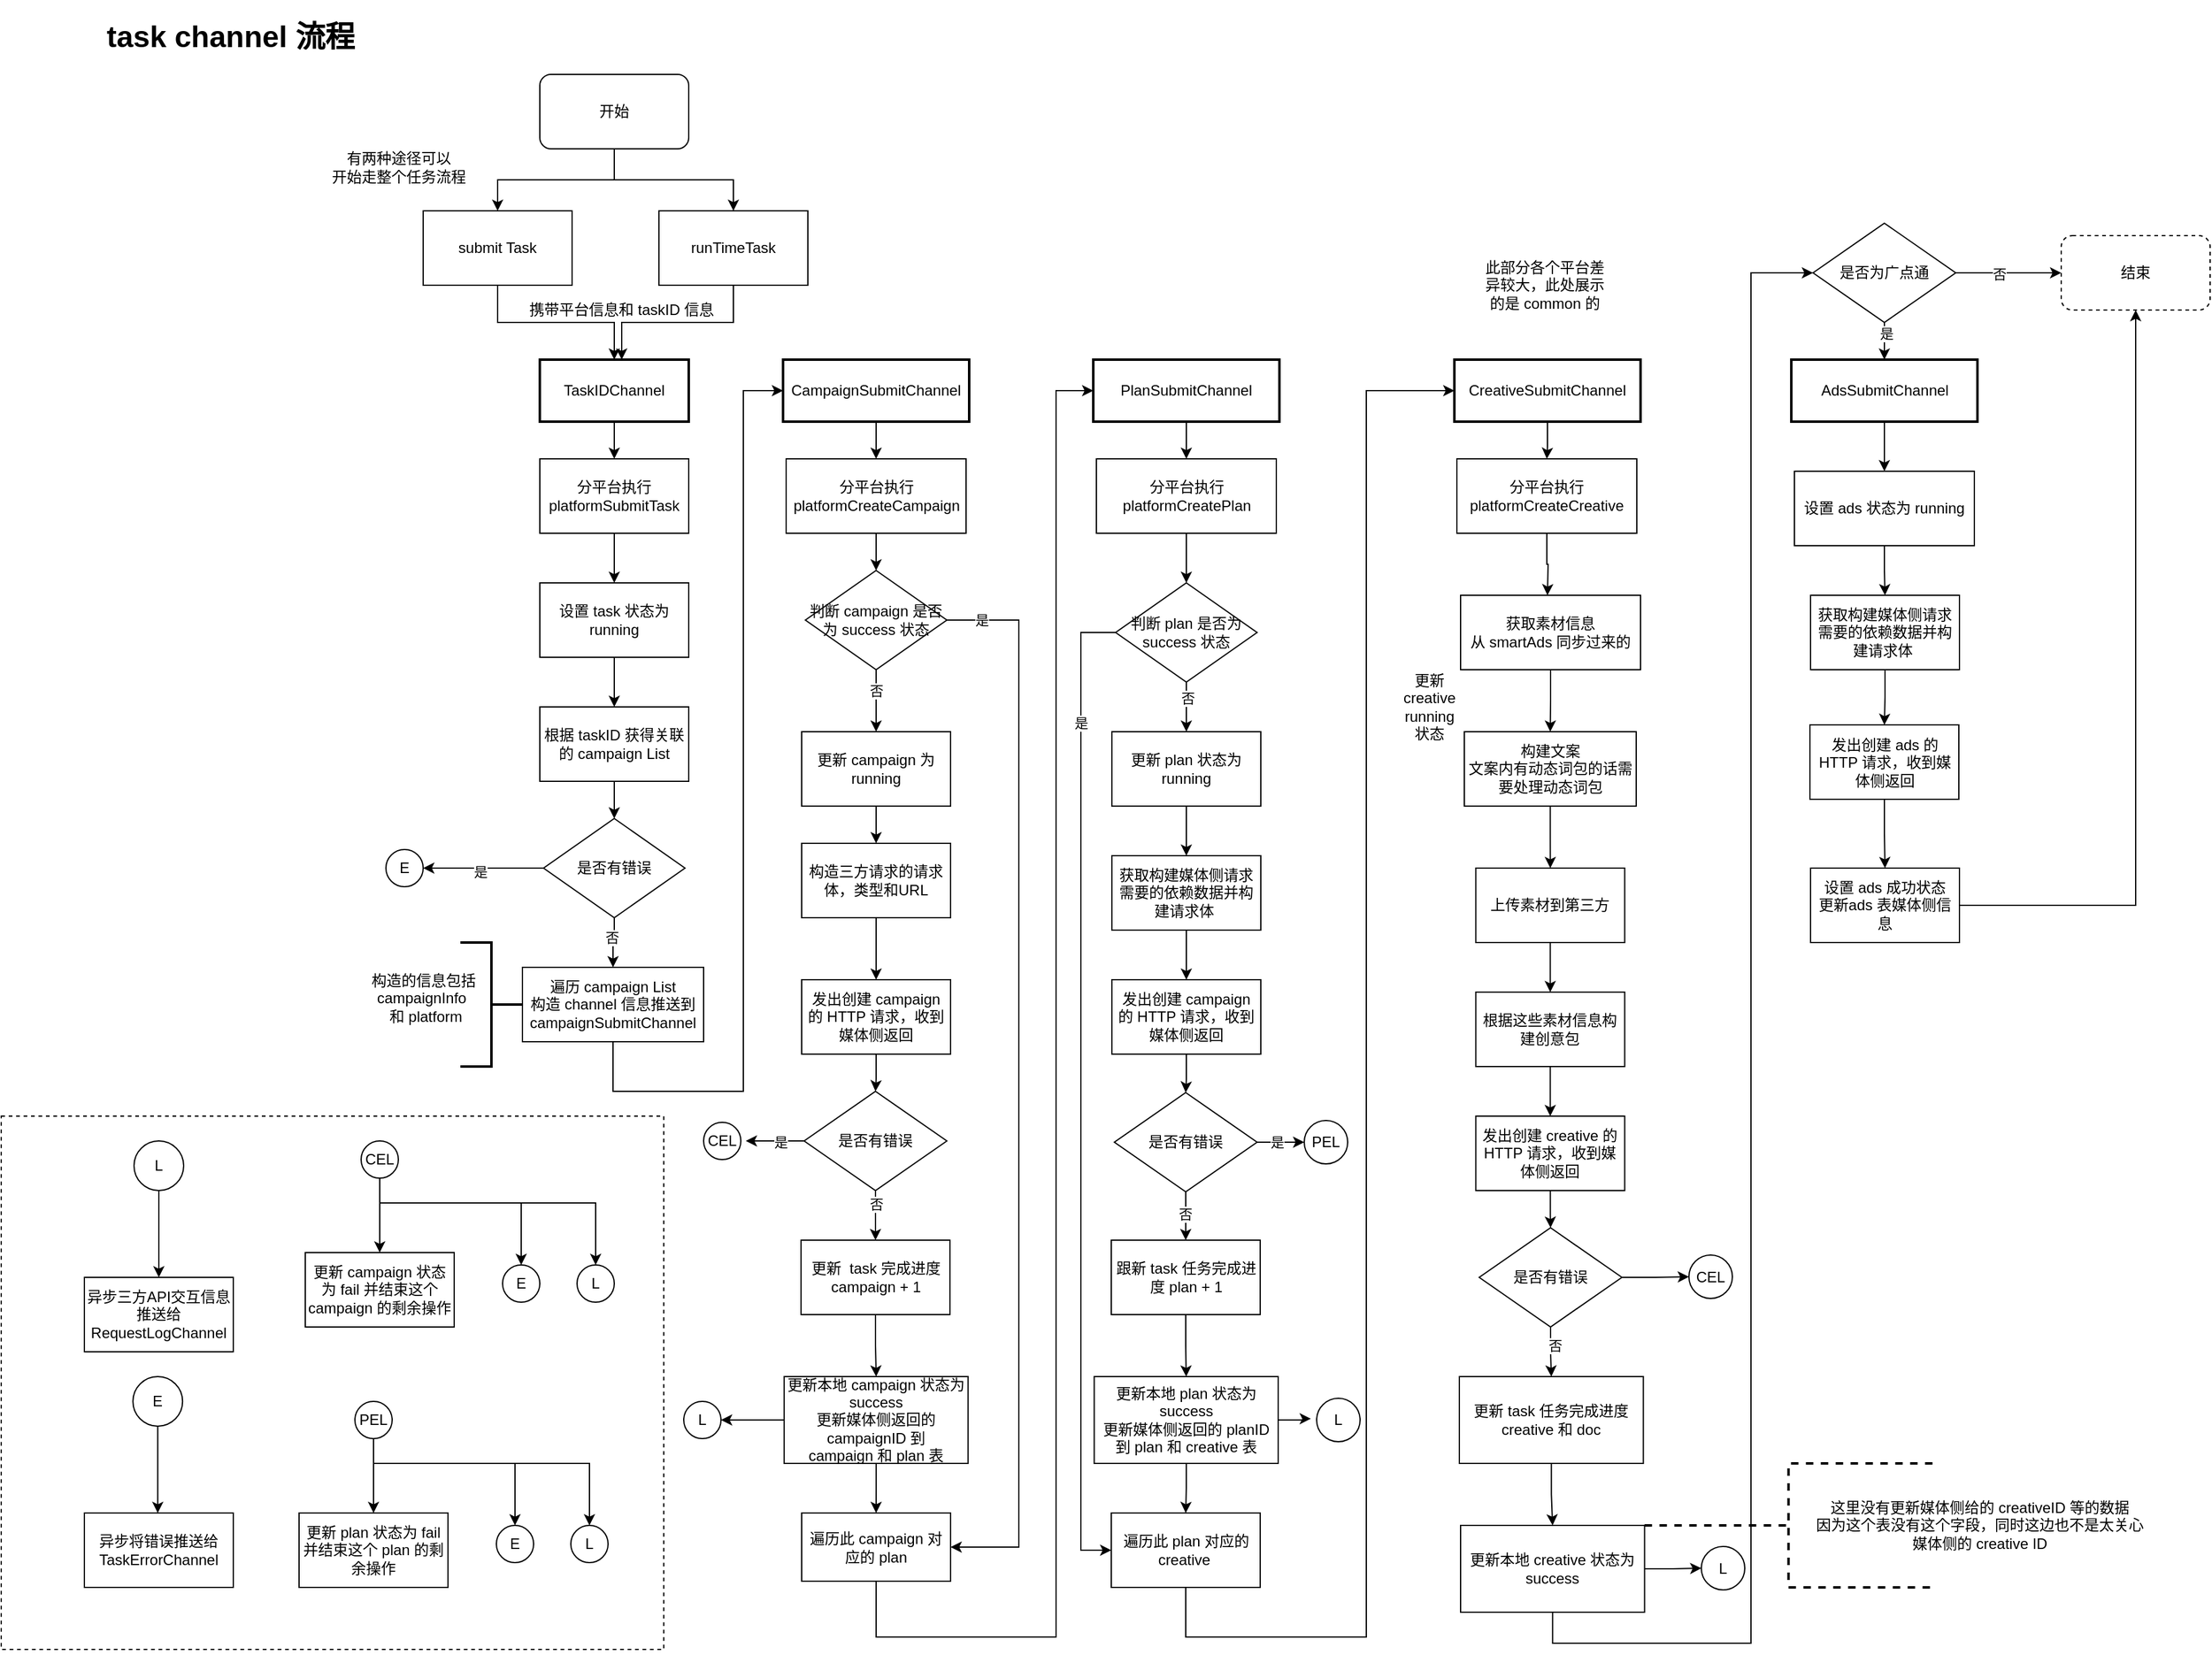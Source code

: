 <mxfile version="14.1.8" type="device"><diagram id="_4PBU4jwmJtbQLoACN-i" name="第 1 页"><mxGraphModel dx="2657" dy="1310" grid="1" gridSize="10" guides="1" tooltips="1" connect="1" arrows="1" fold="1" page="1" pageScale="1" pageWidth="827" pageHeight="1169" math="0" shadow="0"><root><mxCell id="0"/><mxCell id="1" parent="0"/><mxCell id="3O5_X-oj6spufDBFonHs-157" value="" style="rounded=0;whiteSpace=wrap;html=1;strokeWidth=1;dashed=1;" vertex="1" parent="1"><mxGeometry x="-80" y="900" width="533.87" height="430" as="geometry"/></mxCell><mxCell id="3O5_X-oj6spufDBFonHs-5" value="&lt;h1&gt;task channel 流程&lt;/h1&gt;" style="text;html=1;strokeColor=none;fillColor=none;spacing=5;spacingTop=-20;whiteSpace=wrap;overflow=hidden;rounded=0;" vertex="1" parent="1"><mxGeometry y="10" width="210" height="30" as="geometry"/></mxCell><mxCell id="3O5_X-oj6spufDBFonHs-23" style="edgeStyle=orthogonalEdgeStyle;rounded=0;orthogonalLoop=1;jettySize=auto;html=1;entryX=0.5;entryY=0;entryDx=0;entryDy=0;" edge="1" parent="1" source="3O5_X-oj6spufDBFonHs-19" target="3O5_X-oj6spufDBFonHs-21"><mxGeometry relative="1" as="geometry"/></mxCell><mxCell id="3O5_X-oj6spufDBFonHs-24" style="edgeStyle=orthogonalEdgeStyle;rounded=0;orthogonalLoop=1;jettySize=auto;html=1;entryX=0.5;entryY=0;entryDx=0;entryDy=0;" edge="1" parent="1" source="3O5_X-oj6spufDBFonHs-19" target="3O5_X-oj6spufDBFonHs-22"><mxGeometry relative="1" as="geometry"/></mxCell><mxCell id="3O5_X-oj6spufDBFonHs-19" value="开始" style="rounded=1;whiteSpace=wrap;html=1;" vertex="1" parent="1"><mxGeometry x="354" y="60" width="120" height="60" as="geometry"/></mxCell><mxCell id="3O5_X-oj6spufDBFonHs-27" style="edgeStyle=orthogonalEdgeStyle;rounded=0;orthogonalLoop=1;jettySize=auto;html=1;entryX=0.5;entryY=0;entryDx=0;entryDy=0;" edge="1" parent="1" source="3O5_X-oj6spufDBFonHs-21" target="3O5_X-oj6spufDBFonHs-26"><mxGeometry relative="1" as="geometry"/></mxCell><mxCell id="3O5_X-oj6spufDBFonHs-21" value="submit Task" style="rounded=0;whiteSpace=wrap;html=1;" vertex="1" parent="1"><mxGeometry x="260" y="170" width="120" height="60" as="geometry"/></mxCell><mxCell id="3O5_X-oj6spufDBFonHs-28" style="edgeStyle=orthogonalEdgeStyle;rounded=0;orthogonalLoop=1;jettySize=auto;html=1;" edge="1" parent="1" source="3O5_X-oj6spufDBFonHs-22"><mxGeometry relative="1" as="geometry"><mxPoint x="420" y="290" as="targetPoint"/><Array as="points"><mxPoint x="510" y="260"/><mxPoint x="420" y="260"/></Array></mxGeometry></mxCell><mxCell id="3O5_X-oj6spufDBFonHs-22" value="runTimeTask" style="rounded=0;whiteSpace=wrap;html=1;" vertex="1" parent="1"><mxGeometry x="450" y="170" width="120" height="60" as="geometry"/></mxCell><mxCell id="3O5_X-oj6spufDBFonHs-25" value="有两种途径可以&lt;br&gt;开始走整个任务流程" style="text;html=1;align=center;verticalAlign=middle;resizable=0;points=[];autosize=1;" vertex="1" parent="1"><mxGeometry x="180" y="120" width="120" height="30" as="geometry"/></mxCell><mxCell id="3O5_X-oj6spufDBFonHs-31" value="" style="edgeStyle=orthogonalEdgeStyle;rounded=0;orthogonalLoop=1;jettySize=auto;html=1;" edge="1" parent="1" source="3O5_X-oj6spufDBFonHs-26" target="3O5_X-oj6spufDBFonHs-30"><mxGeometry relative="1" as="geometry"/></mxCell><mxCell id="3O5_X-oj6spufDBFonHs-26" value="TaskIDChannel" style="rounded=0;whiteSpace=wrap;html=1;strokeWidth=2;" vertex="1" parent="1"><mxGeometry x="354" y="290" width="120" height="50" as="geometry"/></mxCell><mxCell id="3O5_X-oj6spufDBFonHs-29" value="携带平台信息和 taskID 信息" style="text;html=1;strokeColor=none;fillColor=none;align=center;verticalAlign=middle;whiteSpace=wrap;rounded=0;" vertex="1" parent="1"><mxGeometry x="340" y="240" width="160" height="20" as="geometry"/></mxCell><mxCell id="3O5_X-oj6spufDBFonHs-33" value="" style="edgeStyle=orthogonalEdgeStyle;rounded=0;orthogonalLoop=1;jettySize=auto;html=1;" edge="1" parent="1" source="3O5_X-oj6spufDBFonHs-30" target="3O5_X-oj6spufDBFonHs-32"><mxGeometry relative="1" as="geometry"/></mxCell><mxCell id="3O5_X-oj6spufDBFonHs-30" value="分平台执行&lt;br&gt;platformSubmitTask" style="whiteSpace=wrap;html=1;rounded=0;" vertex="1" parent="1"><mxGeometry x="354" y="370" width="120" height="60" as="geometry"/></mxCell><mxCell id="3O5_X-oj6spufDBFonHs-35" value="" style="edgeStyle=orthogonalEdgeStyle;rounded=0;orthogonalLoop=1;jettySize=auto;html=1;" edge="1" parent="1" source="3O5_X-oj6spufDBFonHs-32" target="3O5_X-oj6spufDBFonHs-34"><mxGeometry relative="1" as="geometry"/></mxCell><mxCell id="3O5_X-oj6spufDBFonHs-32" value="设置 task 状态为 running" style="rounded=0;whiteSpace=wrap;html=1;" vertex="1" parent="1"><mxGeometry x="354" y="470" width="120" height="60" as="geometry"/></mxCell><mxCell id="3O5_X-oj6spufDBFonHs-37" style="edgeStyle=orthogonalEdgeStyle;rounded=0;orthogonalLoop=1;jettySize=auto;html=1;entryX=0.5;entryY=0;entryDx=0;entryDy=0;" edge="1" parent="1" source="3O5_X-oj6spufDBFonHs-34" target="3O5_X-oj6spufDBFonHs-36"><mxGeometry relative="1" as="geometry"/></mxCell><mxCell id="3O5_X-oj6spufDBFonHs-34" value="根据 taskID 获得关联的 campaign List" style="rounded=0;whiteSpace=wrap;html=1;" vertex="1" parent="1"><mxGeometry x="354" y="570" width="120" height="60" as="geometry"/></mxCell><mxCell id="3O5_X-oj6spufDBFonHs-39" value="" style="edgeStyle=orthogonalEdgeStyle;rounded=0;orthogonalLoop=1;jettySize=auto;html=1;" edge="1" parent="1" source="3O5_X-oj6spufDBFonHs-36"><mxGeometry relative="1" as="geometry"><mxPoint x="260" y="700" as="targetPoint"/></mxGeometry></mxCell><mxCell id="3O5_X-oj6spufDBFonHs-40" value="是" style="edgeLabel;html=1;align=center;verticalAlign=middle;resizable=0;points=[];" vertex="1" connectable="0" parent="3O5_X-oj6spufDBFonHs-39"><mxGeometry x="0.065" y="2" relative="1" as="geometry"><mxPoint as="offset"/></mxGeometry></mxCell><mxCell id="3O5_X-oj6spufDBFonHs-42" value="" style="edgeStyle=orthogonalEdgeStyle;rounded=0;orthogonalLoop=1;jettySize=auto;html=1;" edge="1" parent="1" source="3O5_X-oj6spufDBFonHs-36" target="3O5_X-oj6spufDBFonHs-41"><mxGeometry relative="1" as="geometry"/></mxCell><mxCell id="3O5_X-oj6spufDBFonHs-43" value="否" style="edgeLabel;html=1;align=center;verticalAlign=middle;resizable=0;points=[];" vertex="1" connectable="0" parent="3O5_X-oj6spufDBFonHs-42"><mxGeometry x="-0.222" y="-2" relative="1" as="geometry"><mxPoint as="offset"/></mxGeometry></mxCell><mxCell id="3O5_X-oj6spufDBFonHs-36" value="是否有错误" style="rhombus;whiteSpace=wrap;html=1;" vertex="1" parent="1"><mxGeometry x="357" y="660" width="114" height="80" as="geometry"/></mxCell><mxCell id="3O5_X-oj6spufDBFonHs-47" style="edgeStyle=orthogonalEdgeStyle;rounded=0;orthogonalLoop=1;jettySize=auto;html=1;entryX=0;entryY=0.5;entryDx=0;entryDy=0;" edge="1" parent="1" source="3O5_X-oj6spufDBFonHs-41" target="3O5_X-oj6spufDBFonHs-46"><mxGeometry relative="1" as="geometry"><Array as="points"><mxPoint x="413" y="880"/><mxPoint x="518" y="880"/><mxPoint x="518" y="315"/></Array></mxGeometry></mxCell><mxCell id="3O5_X-oj6spufDBFonHs-41" value="遍历 campaign List&lt;br&gt;构造 channel 信息推送到 campaignSubmitChannel" style="whiteSpace=wrap;html=1;" vertex="1" parent="1"><mxGeometry x="340" y="780" width="146" height="60" as="geometry"/></mxCell><mxCell id="3O5_X-oj6spufDBFonHs-44" value="" style="strokeWidth=2;html=1;shape=mxgraph.flowchart.annotation_2;align=left;labelPosition=right;pointerEvents=1;rotation=-180;" vertex="1" parent="1"><mxGeometry x="290" y="760" width="50" height="100" as="geometry"/></mxCell><mxCell id="3O5_X-oj6spufDBFonHs-45" value="构造的信息包括&lt;br&gt;campaignInfo&amp;nbsp;&lt;br&gt;&amp;nbsp;和 platform" style="text;html=1;align=center;verticalAlign=middle;resizable=0;points=[];autosize=1;" vertex="1" parent="1"><mxGeometry x="210" y="780" width="100" height="50" as="geometry"/></mxCell><mxCell id="3O5_X-oj6spufDBFonHs-49" value="" style="edgeStyle=orthogonalEdgeStyle;rounded=0;orthogonalLoop=1;jettySize=auto;html=1;" edge="1" parent="1" source="3O5_X-oj6spufDBFonHs-46" target="3O5_X-oj6spufDBFonHs-48"><mxGeometry relative="1" as="geometry"/></mxCell><mxCell id="3O5_X-oj6spufDBFonHs-46" value="CampaignSubmitChannel" style="rounded=0;whiteSpace=wrap;html=1;strokeWidth=2;" vertex="1" parent="1"><mxGeometry x="550" y="290" width="150" height="50" as="geometry"/></mxCell><mxCell id="3O5_X-oj6spufDBFonHs-51" style="edgeStyle=orthogonalEdgeStyle;rounded=0;orthogonalLoop=1;jettySize=auto;html=1;entryX=0.5;entryY=0;entryDx=0;entryDy=0;" edge="1" parent="1" source="3O5_X-oj6spufDBFonHs-48" target="3O5_X-oj6spufDBFonHs-50"><mxGeometry relative="1" as="geometry"/></mxCell><mxCell id="3O5_X-oj6spufDBFonHs-48" value="分平台执行&lt;br&gt;platformCreateCampaign" style="whiteSpace=wrap;html=1;rounded=0;" vertex="1" parent="1"><mxGeometry x="552.5" y="370" width="145" height="60" as="geometry"/></mxCell><mxCell id="3O5_X-oj6spufDBFonHs-53" value="" style="edgeStyle=orthogonalEdgeStyle;rounded=0;orthogonalLoop=1;jettySize=auto;html=1;" edge="1" parent="1" source="3O5_X-oj6spufDBFonHs-50" target="3O5_X-oj6spufDBFonHs-52"><mxGeometry relative="1" as="geometry"/></mxCell><mxCell id="3O5_X-oj6spufDBFonHs-54" value="否" style="edgeLabel;html=1;align=center;verticalAlign=middle;resizable=0;points=[];" vertex="1" connectable="0" parent="3O5_X-oj6spufDBFonHs-53"><mxGeometry x="-0.311" relative="1" as="geometry"><mxPoint as="offset"/></mxGeometry></mxCell><mxCell id="3O5_X-oj6spufDBFonHs-79" style="edgeStyle=orthogonalEdgeStyle;rounded=0;orthogonalLoop=1;jettySize=auto;html=1;entryX=1;entryY=0.5;entryDx=0;entryDy=0;" edge="1" parent="1" source="3O5_X-oj6spufDBFonHs-50" target="3O5_X-oj6spufDBFonHs-72"><mxGeometry relative="1" as="geometry"><Array as="points"><mxPoint x="740" y="500"/><mxPoint x="740" y="1247"/></Array></mxGeometry></mxCell><mxCell id="3O5_X-oj6spufDBFonHs-80" value="是" style="edgeLabel;html=1;align=center;verticalAlign=middle;resizable=0;points=[];" vertex="1" connectable="0" parent="3O5_X-oj6spufDBFonHs-79"><mxGeometry x="-0.968" y="-1" relative="1" as="geometry"><mxPoint x="13.97" y="-1.06" as="offset"/></mxGeometry></mxCell><mxCell id="3O5_X-oj6spufDBFonHs-50" value="判断 campaign 是否为 success 状态" style="rhombus;whiteSpace=wrap;html=1;" vertex="1" parent="1"><mxGeometry x="568" y="460" width="114" height="80" as="geometry"/></mxCell><mxCell id="3O5_X-oj6spufDBFonHs-56" value="" style="edgeStyle=orthogonalEdgeStyle;rounded=0;orthogonalLoop=1;jettySize=auto;html=1;" edge="1" parent="1" source="3O5_X-oj6spufDBFonHs-52" target="3O5_X-oj6spufDBFonHs-55"><mxGeometry relative="1" as="geometry"/></mxCell><mxCell id="3O5_X-oj6spufDBFonHs-52" value="更新 campaign 为 running" style="whiteSpace=wrap;html=1;" vertex="1" parent="1"><mxGeometry x="565" y="590" width="120" height="60" as="geometry"/></mxCell><mxCell id="3O5_X-oj6spufDBFonHs-59" value="" style="edgeStyle=orthogonalEdgeStyle;rounded=0;orthogonalLoop=1;jettySize=auto;html=1;" edge="1" parent="1" source="3O5_X-oj6spufDBFonHs-55" target="3O5_X-oj6spufDBFonHs-58"><mxGeometry relative="1" as="geometry"/></mxCell><mxCell id="3O5_X-oj6spufDBFonHs-55" value="构造三方请求的请求体，类型和URL" style="whiteSpace=wrap;html=1;" vertex="1" parent="1"><mxGeometry x="565" y="680" width="120" height="60" as="geometry"/></mxCell><mxCell id="3O5_X-oj6spufDBFonHs-61" value="" style="edgeStyle=orthogonalEdgeStyle;rounded=0;orthogonalLoop=1;jettySize=auto;html=1;" edge="1" parent="1" source="3O5_X-oj6spufDBFonHs-58" target="3O5_X-oj6spufDBFonHs-60"><mxGeometry relative="1" as="geometry"/></mxCell><mxCell id="3O5_X-oj6spufDBFonHs-58" value="发出创建 campaign 的 HTTP 请求，收到媒体侧返回" style="whiteSpace=wrap;html=1;" vertex="1" parent="1"><mxGeometry x="565" y="790" width="120" height="60" as="geometry"/></mxCell><mxCell id="3O5_X-oj6spufDBFonHs-65" value="" style="edgeStyle=orthogonalEdgeStyle;rounded=0;orthogonalLoop=1;jettySize=auto;html=1;" edge="1" parent="1" source="3O5_X-oj6spufDBFonHs-60" target="3O5_X-oj6spufDBFonHs-64"><mxGeometry relative="1" as="geometry"/></mxCell><mxCell id="3O5_X-oj6spufDBFonHs-66" value="否" style="edgeLabel;html=1;align=center;verticalAlign=middle;resizable=0;points=[];" vertex="1" connectable="0" parent="3O5_X-oj6spufDBFonHs-65"><mxGeometry x="-0.467" relative="1" as="geometry"><mxPoint as="offset"/></mxGeometry></mxCell><mxCell id="3O5_X-oj6spufDBFonHs-126" value="" style="edgeStyle=orthogonalEdgeStyle;rounded=0;orthogonalLoop=1;jettySize=auto;html=1;" edge="1" parent="1" source="3O5_X-oj6spufDBFonHs-60"><mxGeometry relative="1" as="geometry"><mxPoint x="520" y="920" as="targetPoint"/></mxGeometry></mxCell><mxCell id="3O5_X-oj6spufDBFonHs-128" value="是" style="edgeLabel;html=1;align=center;verticalAlign=middle;resizable=0;points=[];" vertex="1" connectable="0" parent="3O5_X-oj6spufDBFonHs-126"><mxGeometry x="-0.184" y="1" relative="1" as="geometry"><mxPoint as="offset"/></mxGeometry></mxCell><mxCell id="3O5_X-oj6spufDBFonHs-60" value="是否有错误" style="rhombus;whiteSpace=wrap;html=1;strokeWidth=1;" vertex="1" parent="1"><mxGeometry x="567" y="880" width="115" height="80" as="geometry"/></mxCell><mxCell id="3O5_X-oj6spufDBFonHs-71" value="" style="edgeStyle=orthogonalEdgeStyle;rounded=0;orthogonalLoop=1;jettySize=auto;html=1;" edge="1" parent="1" source="3O5_X-oj6spufDBFonHs-64" target="3O5_X-oj6spufDBFonHs-70"><mxGeometry relative="1" as="geometry"/></mxCell><mxCell id="3O5_X-oj6spufDBFonHs-64" value="更新&amp;nbsp; task 完成进度&lt;br&gt;campaign + 1" style="whiteSpace=wrap;html=1;strokeWidth=1;" vertex="1" parent="1"><mxGeometry x="564.5" y="1000" width="120" height="60" as="geometry"/></mxCell><mxCell id="3O5_X-oj6spufDBFonHs-73" value="" style="edgeStyle=orthogonalEdgeStyle;rounded=0;orthogonalLoop=1;jettySize=auto;html=1;" edge="1" parent="1" source="3O5_X-oj6spufDBFonHs-70" target="3O5_X-oj6spufDBFonHs-72"><mxGeometry relative="1" as="geometry"/></mxCell><mxCell id="3O5_X-oj6spufDBFonHs-74" style="edgeStyle=orthogonalEdgeStyle;rounded=0;orthogonalLoop=1;jettySize=auto;html=1;" edge="1" parent="1" source="3O5_X-oj6spufDBFonHs-70"><mxGeometry relative="1" as="geometry"><mxPoint x="500" y="1145" as="targetPoint"/></mxGeometry></mxCell><mxCell id="3O5_X-oj6spufDBFonHs-70" value="更新本地 campaign 状态为 success&lt;br&gt;更新媒体侧返回的 campaignID 到 &lt;br&gt;campaign 和 plan 表" style="whiteSpace=wrap;html=1;strokeWidth=1;" vertex="1" parent="1"><mxGeometry x="550.88" y="1110" width="148.25" height="70" as="geometry"/></mxCell><mxCell id="3O5_X-oj6spufDBFonHs-77" style="edgeStyle=orthogonalEdgeStyle;rounded=0;orthogonalLoop=1;jettySize=auto;html=1;entryX=0;entryY=0.5;entryDx=0;entryDy=0;" edge="1" parent="1" source="3O5_X-oj6spufDBFonHs-72" target="3O5_X-oj6spufDBFonHs-75"><mxGeometry relative="1" as="geometry"><Array as="points"><mxPoint x="625" y="1320"/><mxPoint x="770" y="1320"/><mxPoint x="770" y="315"/></Array></mxGeometry></mxCell><mxCell id="3O5_X-oj6spufDBFonHs-72" value="遍历此 campaign 对应的 plan" style="whiteSpace=wrap;html=1;strokeWidth=1;" vertex="1" parent="1"><mxGeometry x="565.01" y="1220" width="120" height="55" as="geometry"/></mxCell><mxCell id="3O5_X-oj6spufDBFonHs-78" style="edgeStyle=orthogonalEdgeStyle;rounded=0;orthogonalLoop=1;jettySize=auto;html=1;entryX=0.5;entryY=0;entryDx=0;entryDy=0;" edge="1" parent="1" source="3O5_X-oj6spufDBFonHs-75" target="3O5_X-oj6spufDBFonHs-76"><mxGeometry relative="1" as="geometry"/></mxCell><mxCell id="3O5_X-oj6spufDBFonHs-75" value="PlanSubmitChannel" style="rounded=0;whiteSpace=wrap;html=1;strokeWidth=2;" vertex="1" parent="1"><mxGeometry x="800" y="290" width="150" height="50" as="geometry"/></mxCell><mxCell id="3O5_X-oj6spufDBFonHs-85" style="edgeStyle=orthogonalEdgeStyle;rounded=0;orthogonalLoop=1;jettySize=auto;html=1;entryX=0.5;entryY=0;entryDx=0;entryDy=0;" edge="1" parent="1" source="3O5_X-oj6spufDBFonHs-76" target="3O5_X-oj6spufDBFonHs-84"><mxGeometry relative="1" as="geometry"/></mxCell><mxCell id="3O5_X-oj6spufDBFonHs-76" value="分平台执行&lt;br&gt;platformCreatePlan" style="whiteSpace=wrap;html=1;rounded=0;" vertex="1" parent="1"><mxGeometry x="802.5" y="370" width="145" height="60" as="geometry"/></mxCell><mxCell id="3O5_X-oj6spufDBFonHs-87" value="" style="edgeStyle=orthogonalEdgeStyle;rounded=0;orthogonalLoop=1;jettySize=auto;html=1;" edge="1" parent="1" source="3O5_X-oj6spufDBFonHs-84" target="3O5_X-oj6spufDBFonHs-86"><mxGeometry relative="1" as="geometry"/></mxCell><mxCell id="3O5_X-oj6spufDBFonHs-88" value="否" style="edgeLabel;html=1;align=center;verticalAlign=middle;resizable=0;points=[];" vertex="1" connectable="0" parent="3O5_X-oj6spufDBFonHs-87"><mxGeometry x="-0.344" y="1" relative="1" as="geometry"><mxPoint as="offset"/></mxGeometry></mxCell><mxCell id="3O5_X-oj6spufDBFonHs-120" style="edgeStyle=orthogonalEdgeStyle;rounded=0;orthogonalLoop=1;jettySize=auto;html=1;entryX=0;entryY=0.5;entryDx=0;entryDy=0;" edge="1" parent="1" source="3O5_X-oj6spufDBFonHs-84" target="3O5_X-oj6spufDBFonHs-115"><mxGeometry relative="1" as="geometry"><Array as="points"><mxPoint x="875" y="510"/><mxPoint x="790" y="510"/><mxPoint x="790" y="1250"/></Array></mxGeometry></mxCell><mxCell id="3O5_X-oj6spufDBFonHs-121" value="是" style="edgeLabel;html=1;align=center;verticalAlign=middle;resizable=0;points=[];" vertex="1" connectable="0" parent="3O5_X-oj6spufDBFonHs-120"><mxGeometry x="-0.746" relative="1" as="geometry"><mxPoint as="offset"/></mxGeometry></mxCell><mxCell id="3O5_X-oj6spufDBFonHs-84" value="判断 plan 是否为 success 状态" style="rhombus;whiteSpace=wrap;html=1;" vertex="1" parent="1"><mxGeometry x="818" y="470" width="114" height="80" as="geometry"/></mxCell><mxCell id="3O5_X-oj6spufDBFonHs-100" value="" style="edgeStyle=orthogonalEdgeStyle;rounded=0;orthogonalLoop=1;jettySize=auto;html=1;" edge="1" parent="1" source="3O5_X-oj6spufDBFonHs-86" target="3O5_X-oj6spufDBFonHs-99"><mxGeometry relative="1" as="geometry"/></mxCell><mxCell id="3O5_X-oj6spufDBFonHs-86" value="更新 plan 状态为&lt;br&gt;running" style="whiteSpace=wrap;html=1;" vertex="1" parent="1"><mxGeometry x="815" y="590" width="120" height="60" as="geometry"/></mxCell><mxCell id="3O5_X-oj6spufDBFonHs-95" value="E" style="ellipse;whiteSpace=wrap;html=1;aspect=fixed;strokeWidth=1;" vertex="1" parent="1"><mxGeometry x="230" y="685" width="30" height="30" as="geometry"/></mxCell><mxCell id="3O5_X-oj6spufDBFonHs-96" value="E" style="ellipse;whiteSpace=wrap;html=1;aspect=fixed;strokeWidth=1;" vertex="1" parent="1"><mxGeometry x="324" y="1020" width="30" height="30" as="geometry"/></mxCell><mxCell id="3O5_X-oj6spufDBFonHs-97" value="L" style="ellipse;whiteSpace=wrap;html=1;aspect=fixed;strokeWidth=1;" vertex="1" parent="1"><mxGeometry x="384" y="1020" width="30" height="30" as="geometry"/></mxCell><mxCell id="3O5_X-oj6spufDBFonHs-98" value="L" style="ellipse;whiteSpace=wrap;html=1;aspect=fixed;strokeWidth=1;" vertex="1" parent="1"><mxGeometry x="470" y="1130" width="30" height="30" as="geometry"/></mxCell><mxCell id="3O5_X-oj6spufDBFonHs-102" value="" style="edgeStyle=orthogonalEdgeStyle;rounded=0;orthogonalLoop=1;jettySize=auto;html=1;" edge="1" parent="1" source="3O5_X-oj6spufDBFonHs-99" target="3O5_X-oj6spufDBFonHs-101"><mxGeometry relative="1" as="geometry"/></mxCell><mxCell id="3O5_X-oj6spufDBFonHs-99" value="获取构建媒体侧请求需要的依赖数据并构建请求体&amp;nbsp;" style="whiteSpace=wrap;html=1;" vertex="1" parent="1"><mxGeometry x="815" y="690" width="120" height="60" as="geometry"/></mxCell><mxCell id="3O5_X-oj6spufDBFonHs-110" style="edgeStyle=orthogonalEdgeStyle;rounded=0;orthogonalLoop=1;jettySize=auto;html=1;entryX=0.5;entryY=0;entryDx=0;entryDy=0;" edge="1" parent="1" source="3O5_X-oj6spufDBFonHs-101" target="3O5_X-oj6spufDBFonHs-103"><mxGeometry relative="1" as="geometry"/></mxCell><mxCell id="3O5_X-oj6spufDBFonHs-101" value="发出创建 campaign 的 HTTP 请求，收到媒体侧返回" style="whiteSpace=wrap;html=1;" vertex="1" parent="1"><mxGeometry x="815" y="790" width="120" height="60" as="geometry"/></mxCell><mxCell id="3O5_X-oj6spufDBFonHs-112" value="" style="edgeStyle=orthogonalEdgeStyle;rounded=0;orthogonalLoop=1;jettySize=auto;html=1;" edge="1" parent="1" source="3O5_X-oj6spufDBFonHs-103" target="3O5_X-oj6spufDBFonHs-111"><mxGeometry relative="1" as="geometry"/></mxCell><mxCell id="3O5_X-oj6spufDBFonHs-113" value="否" style="edgeLabel;html=1;align=center;verticalAlign=middle;resizable=0;points=[];" vertex="1" connectable="0" parent="3O5_X-oj6spufDBFonHs-112"><mxGeometry x="-0.156" y="-1" relative="1" as="geometry"><mxPoint as="offset"/></mxGeometry></mxCell><mxCell id="3O5_X-oj6spufDBFonHs-140" value="" style="edgeStyle=orthogonalEdgeStyle;rounded=0;orthogonalLoop=1;jettySize=auto;html=1;" edge="1" parent="1" source="3O5_X-oj6spufDBFonHs-103" target="3O5_X-oj6spufDBFonHs-139"><mxGeometry relative="1" as="geometry"/></mxCell><mxCell id="3O5_X-oj6spufDBFonHs-171" value="是" style="edgeLabel;html=1;align=center;verticalAlign=middle;resizable=0;points=[];" vertex="1" connectable="0" parent="3O5_X-oj6spufDBFonHs-140"><mxGeometry x="-0.262" relative="1" as="geometry"><mxPoint as="offset"/></mxGeometry></mxCell><mxCell id="3O5_X-oj6spufDBFonHs-103" value="是否有错误" style="rhombus;whiteSpace=wrap;html=1;strokeWidth=1;" vertex="1" parent="1"><mxGeometry x="817" y="881" width="115" height="80" as="geometry"/></mxCell><mxCell id="3O5_X-oj6spufDBFonHs-117" style="edgeStyle=orthogonalEdgeStyle;rounded=0;orthogonalLoop=1;jettySize=auto;html=1;entryX=0.5;entryY=0;entryDx=0;entryDy=0;" edge="1" parent="1" source="3O5_X-oj6spufDBFonHs-111" target="3O5_X-oj6spufDBFonHs-114"><mxGeometry relative="1" as="geometry"/></mxCell><mxCell id="3O5_X-oj6spufDBFonHs-111" value="跟新 task 任务完成进度 plan + 1" style="whiteSpace=wrap;html=1;strokeWidth=1;" vertex="1" parent="1"><mxGeometry x="814.5" y="1000" width="120" height="60" as="geometry"/></mxCell><mxCell id="3O5_X-oj6spufDBFonHs-116" value="" style="edgeStyle=orthogonalEdgeStyle;rounded=0;orthogonalLoop=1;jettySize=auto;html=1;" edge="1" parent="1" source="3O5_X-oj6spufDBFonHs-114" target="3O5_X-oj6spufDBFonHs-115"><mxGeometry relative="1" as="geometry"/></mxCell><mxCell id="3O5_X-oj6spufDBFonHs-119" style="edgeStyle=orthogonalEdgeStyle;rounded=0;orthogonalLoop=1;jettySize=auto;html=1;entryX=-0.133;entryY=0.471;entryDx=0;entryDy=0;entryPerimeter=0;" edge="1" parent="1" source="3O5_X-oj6spufDBFonHs-114" target="3O5_X-oj6spufDBFonHs-118"><mxGeometry relative="1" as="geometry"/></mxCell><mxCell id="3O5_X-oj6spufDBFonHs-114" value="更新本地 plan 状态为 success&lt;br&gt;更新媒体侧返回的 planID 到 plan 和 creative 表" style="whiteSpace=wrap;html=1;strokeWidth=1;" vertex="1" parent="1"><mxGeometry x="800.75" y="1110" width="148.25" height="70" as="geometry"/></mxCell><mxCell id="3O5_X-oj6spufDBFonHs-143" style="edgeStyle=orthogonalEdgeStyle;rounded=0;orthogonalLoop=1;jettySize=auto;html=1;entryX=0;entryY=0.5;entryDx=0;entryDy=0;" edge="1" parent="1" source="3O5_X-oj6spufDBFonHs-115" target="3O5_X-oj6spufDBFonHs-141"><mxGeometry relative="1" as="geometry"><Array as="points"><mxPoint x="875" y="1320"/><mxPoint x="1020" y="1320"/><mxPoint x="1020" y="315"/></Array></mxGeometry></mxCell><mxCell id="3O5_X-oj6spufDBFonHs-115" value="遍历此 plan 对应的 creative&amp;nbsp;" style="whiteSpace=wrap;html=1;strokeWidth=1;" vertex="1" parent="1"><mxGeometry x="814.505" y="1220" width="120" height="60" as="geometry"/></mxCell><mxCell id="3O5_X-oj6spufDBFonHs-118" value="L" style="ellipse;whiteSpace=wrap;html=1;aspect=fixed;strokeWidth=1;" vertex="1" parent="1"><mxGeometry x="980" y="1127.5" width="35" height="35" as="geometry"/></mxCell><mxCell id="3O5_X-oj6spufDBFonHs-124" style="edgeStyle=orthogonalEdgeStyle;rounded=0;orthogonalLoop=1;jettySize=auto;html=1;entryX=0.5;entryY=0;entryDx=0;entryDy=0;" edge="1" parent="1" source="3O5_X-oj6spufDBFonHs-122" target="3O5_X-oj6spufDBFonHs-123"><mxGeometry relative="1" as="geometry"/></mxCell><mxCell id="3O5_X-oj6spufDBFonHs-130" style="edgeStyle=orthogonalEdgeStyle;rounded=0;orthogonalLoop=1;jettySize=auto;html=1;entryX=0.5;entryY=0;entryDx=0;entryDy=0;" edge="1" parent="1" source="3O5_X-oj6spufDBFonHs-122" target="3O5_X-oj6spufDBFonHs-96"><mxGeometry relative="1" as="geometry"><Array as="points"><mxPoint x="225" y="970"/><mxPoint x="339" y="970"/></Array></mxGeometry></mxCell><mxCell id="3O5_X-oj6spufDBFonHs-131" style="edgeStyle=orthogonalEdgeStyle;rounded=0;orthogonalLoop=1;jettySize=auto;html=1;entryX=0.5;entryY=0;entryDx=0;entryDy=0;" edge="1" parent="1" source="3O5_X-oj6spufDBFonHs-122" target="3O5_X-oj6spufDBFonHs-97"><mxGeometry relative="1" as="geometry"><Array as="points"><mxPoint x="225" y="970"/><mxPoint x="399" y="970"/></Array></mxGeometry></mxCell><mxCell id="3O5_X-oj6spufDBFonHs-122" value="CEL" style="ellipse;whiteSpace=wrap;html=1;aspect=fixed;strokeWidth=1;" vertex="1" parent="1"><mxGeometry x="210" y="920" width="30" height="30" as="geometry"/></mxCell><mxCell id="3O5_X-oj6spufDBFonHs-123" value="更新 campaign 状态为 fail 并结束这个 campaign 的剩余操作" style="rounded=0;whiteSpace=wrap;html=1;strokeWidth=1;" vertex="1" parent="1"><mxGeometry x="165" y="1010" width="120" height="60" as="geometry"/></mxCell><mxCell id="3O5_X-oj6spufDBFonHs-127" value="CEL" style="ellipse;whiteSpace=wrap;html=1;aspect=fixed;strokeWidth=1;" vertex="1" parent="1"><mxGeometry x="486" y="905" width="30" height="30" as="geometry"/></mxCell><mxCell id="3O5_X-oj6spufDBFonHs-132" value="E" style="ellipse;whiteSpace=wrap;html=1;aspect=fixed;strokeWidth=1;" vertex="1" parent="1"><mxGeometry x="319" y="1230" width="30" height="30" as="geometry"/></mxCell><mxCell id="3O5_X-oj6spufDBFonHs-133" value="L" style="ellipse;whiteSpace=wrap;html=1;aspect=fixed;strokeWidth=1;" vertex="1" parent="1"><mxGeometry x="379" y="1230" width="30" height="30" as="geometry"/></mxCell><mxCell id="3O5_X-oj6spufDBFonHs-134" style="edgeStyle=orthogonalEdgeStyle;rounded=0;orthogonalLoop=1;jettySize=auto;html=1;entryX=0.5;entryY=0;entryDx=0;entryDy=0;" edge="1" parent="1" source="3O5_X-oj6spufDBFonHs-137" target="3O5_X-oj6spufDBFonHs-138"><mxGeometry relative="1" as="geometry"/></mxCell><mxCell id="3O5_X-oj6spufDBFonHs-135" style="edgeStyle=orthogonalEdgeStyle;rounded=0;orthogonalLoop=1;jettySize=auto;html=1;entryX=0.5;entryY=0;entryDx=0;entryDy=0;" edge="1" parent="1" source="3O5_X-oj6spufDBFonHs-137" target="3O5_X-oj6spufDBFonHs-132"><mxGeometry relative="1" as="geometry"><Array as="points"><mxPoint x="220" y="1180"/><mxPoint x="334" y="1180"/></Array></mxGeometry></mxCell><mxCell id="3O5_X-oj6spufDBFonHs-136" style="edgeStyle=orthogonalEdgeStyle;rounded=0;orthogonalLoop=1;jettySize=auto;html=1;entryX=0.5;entryY=0;entryDx=0;entryDy=0;" edge="1" parent="1" source="3O5_X-oj6spufDBFonHs-137" target="3O5_X-oj6spufDBFonHs-133"><mxGeometry relative="1" as="geometry"><Array as="points"><mxPoint x="220" y="1180"/><mxPoint x="394" y="1180"/></Array></mxGeometry></mxCell><mxCell id="3O5_X-oj6spufDBFonHs-137" value="PEL" style="ellipse;whiteSpace=wrap;html=1;aspect=fixed;strokeWidth=1;" vertex="1" parent="1"><mxGeometry x="205" y="1130" width="30" height="30" as="geometry"/></mxCell><mxCell id="3O5_X-oj6spufDBFonHs-138" value="更新 plan 状态为 fail 并结束这个 plan 的剩余操作" style="rounded=0;whiteSpace=wrap;html=1;strokeWidth=1;" vertex="1" parent="1"><mxGeometry x="160" y="1220" width="120" height="60" as="geometry"/></mxCell><mxCell id="3O5_X-oj6spufDBFonHs-139" value="PEL" style="ellipse;whiteSpace=wrap;html=1;aspect=fixed;strokeWidth=1;" vertex="1" parent="1"><mxGeometry x="970" y="903.5" width="35" height="35" as="geometry"/></mxCell><mxCell id="3O5_X-oj6spufDBFonHs-147" style="edgeStyle=orthogonalEdgeStyle;rounded=0;orthogonalLoop=1;jettySize=auto;html=1;entryX=0.5;entryY=0;entryDx=0;entryDy=0;" edge="1" parent="1" source="3O5_X-oj6spufDBFonHs-141" target="3O5_X-oj6spufDBFonHs-142"><mxGeometry relative="1" as="geometry"/></mxCell><mxCell id="3O5_X-oj6spufDBFonHs-141" value="CreativeSubmitChannel" style="rounded=0;whiteSpace=wrap;html=1;strokeWidth=2;" vertex="1" parent="1"><mxGeometry x="1091" y="290" width="150" height="50" as="geometry"/></mxCell><mxCell id="3O5_X-oj6spufDBFonHs-149" value="" style="edgeStyle=orthogonalEdgeStyle;rounded=0;orthogonalLoop=1;jettySize=auto;html=1;" edge="1" parent="1" source="3O5_X-oj6spufDBFonHs-142"><mxGeometry relative="1" as="geometry"><mxPoint x="1166" y="480" as="targetPoint"/></mxGeometry></mxCell><mxCell id="3O5_X-oj6spufDBFonHs-142" value="分平台执行&lt;br&gt;platformCreateCreative" style="whiteSpace=wrap;html=1;rounded=0;" vertex="1" parent="1"><mxGeometry x="1093" y="370" width="145" height="60" as="geometry"/></mxCell><mxCell id="3O5_X-oj6spufDBFonHs-145" value="此部分各个平台差异较大，此处展示的是 common 的" style="text;html=1;strokeColor=none;fillColor=none;align=center;verticalAlign=middle;whiteSpace=wrap;rounded=0;" vertex="1" parent="1"><mxGeometry x="1113.5" y="220" width="100" height="20" as="geometry"/></mxCell><mxCell id="3O5_X-oj6spufDBFonHs-151" value="" style="edgeStyle=orthogonalEdgeStyle;rounded=0;orthogonalLoop=1;jettySize=auto;html=1;" edge="1" parent="1" source="3O5_X-oj6spufDBFonHs-152" target="3O5_X-oj6spufDBFonHs-153"><mxGeometry relative="1" as="geometry"><Array as="points"><mxPoint x="47" y="1150"/><mxPoint x="47" y="1150"/></Array></mxGeometry></mxCell><mxCell id="3O5_X-oj6spufDBFonHs-152" value="E" style="ellipse;whiteSpace=wrap;html=1;aspect=fixed;strokeWidth=1;" vertex="1" parent="1"><mxGeometry x="26.13" y="1110" width="40" height="40" as="geometry"/></mxCell><mxCell id="3O5_X-oj6spufDBFonHs-153" value="&lt;span&gt;异步将错误推送给TaskErrorChannel&lt;/span&gt;" style="whiteSpace=wrap;html=1;strokeWidth=1;" vertex="1" parent="1"><mxGeometry x="-13" y="1220" width="120" height="60" as="geometry"/></mxCell><mxCell id="3O5_X-oj6spufDBFonHs-154" value="" style="edgeStyle=orthogonalEdgeStyle;rounded=0;orthogonalLoop=1;jettySize=auto;html=1;" edge="1" parent="1" source="3O5_X-oj6spufDBFonHs-155" target="3O5_X-oj6spufDBFonHs-156"><mxGeometry relative="1" as="geometry"><Array as="points"><mxPoint x="47" y="960"/><mxPoint x="47" y="960"/></Array></mxGeometry></mxCell><mxCell id="3O5_X-oj6spufDBFonHs-155" value="L" style="ellipse;whiteSpace=wrap;html=1;aspect=fixed;strokeWidth=1;" vertex="1" parent="1"><mxGeometry x="27" y="920" width="40" height="40" as="geometry"/></mxCell><mxCell id="3O5_X-oj6spufDBFonHs-156" value="&lt;span&gt;异步三方API交互信息推送给RequestLogChannel&lt;/span&gt;" style="whiteSpace=wrap;html=1;strokeWidth=1;" vertex="1" parent="1"><mxGeometry x="-13" y="1030" width="120" height="60" as="geometry"/></mxCell><mxCell id="3O5_X-oj6spufDBFonHs-160" value="" style="edgeStyle=orthogonalEdgeStyle;rounded=0;orthogonalLoop=1;jettySize=auto;html=1;" edge="1" parent="1" source="3O5_X-oj6spufDBFonHs-158" target="3O5_X-oj6spufDBFonHs-159"><mxGeometry relative="1" as="geometry"/></mxCell><mxCell id="3O5_X-oj6spufDBFonHs-158" value="获取素材信息&lt;br&gt;从 smartAds 同步过来的" style="whiteSpace=wrap;html=1;rounded=0;" vertex="1" parent="1"><mxGeometry x="1096" y="480" width="145" height="60" as="geometry"/></mxCell><mxCell id="3O5_X-oj6spufDBFonHs-162" value="" style="edgeStyle=orthogonalEdgeStyle;rounded=0;orthogonalLoop=1;jettySize=auto;html=1;" edge="1" parent="1" source="3O5_X-oj6spufDBFonHs-159" target="3O5_X-oj6spufDBFonHs-161"><mxGeometry relative="1" as="geometry"/></mxCell><mxCell id="3O5_X-oj6spufDBFonHs-159" value="构建文案&lt;br&gt;文案内有动态词包的话需要处理动态词包" style="whiteSpace=wrap;html=1;rounded=0;" vertex="1" parent="1"><mxGeometry x="1099" y="590" width="138.5" height="60" as="geometry"/></mxCell><mxCell id="3O5_X-oj6spufDBFonHs-164" value="" style="edgeStyle=orthogonalEdgeStyle;rounded=0;orthogonalLoop=1;jettySize=auto;html=1;" edge="1" parent="1" source="3O5_X-oj6spufDBFonHs-161" target="3O5_X-oj6spufDBFonHs-163"><mxGeometry relative="1" as="geometry"/></mxCell><mxCell id="3O5_X-oj6spufDBFonHs-161" value="上传素材到第三方" style="whiteSpace=wrap;html=1;rounded=0;" vertex="1" parent="1"><mxGeometry x="1108.25" y="700" width="120" height="60" as="geometry"/></mxCell><mxCell id="3O5_X-oj6spufDBFonHs-166" style="edgeStyle=orthogonalEdgeStyle;rounded=0;orthogonalLoop=1;jettySize=auto;html=1;" edge="1" parent="1" source="3O5_X-oj6spufDBFonHs-163" target="3O5_X-oj6spufDBFonHs-165"><mxGeometry relative="1" as="geometry"/></mxCell><mxCell id="3O5_X-oj6spufDBFonHs-163" value="根据这些素材信息构建创意包" style="whiteSpace=wrap;html=1;rounded=0;" vertex="1" parent="1"><mxGeometry x="1108.25" y="800" width="120" height="60" as="geometry"/></mxCell><mxCell id="3O5_X-oj6spufDBFonHs-170" style="edgeStyle=orthogonalEdgeStyle;rounded=0;orthogonalLoop=1;jettySize=auto;html=1;entryX=0.5;entryY=0;entryDx=0;entryDy=0;" edge="1" parent="1" source="3O5_X-oj6spufDBFonHs-165" target="3O5_X-oj6spufDBFonHs-167"><mxGeometry relative="1" as="geometry"/></mxCell><mxCell id="3O5_X-oj6spufDBFonHs-165" value="发出创建 creative 的 HTTP 请求，收到媒体侧返回" style="whiteSpace=wrap;html=1;" vertex="1" parent="1"><mxGeometry x="1108.25" y="900" width="120" height="60" as="geometry"/></mxCell><mxCell id="3O5_X-oj6spufDBFonHs-173" style="edgeStyle=orthogonalEdgeStyle;rounded=0;orthogonalLoop=1;jettySize=auto;html=1;entryX=0.5;entryY=0;entryDx=0;entryDy=0;" edge="1" parent="1" source="3O5_X-oj6spufDBFonHs-167" target="3O5_X-oj6spufDBFonHs-172"><mxGeometry relative="1" as="geometry"/></mxCell><mxCell id="3O5_X-oj6spufDBFonHs-174" value="否" style="edgeLabel;html=1;align=center;verticalAlign=middle;resizable=0;points=[];" vertex="1" connectable="0" parent="3O5_X-oj6spufDBFonHs-173"><mxGeometry x="-0.295" y="3" relative="1" as="geometry"><mxPoint as="offset"/></mxGeometry></mxCell><mxCell id="3O5_X-oj6spufDBFonHs-180" style="edgeStyle=orthogonalEdgeStyle;rounded=0;orthogonalLoop=1;jettySize=auto;html=1;entryX=0;entryY=0.5;entryDx=0;entryDy=0;" edge="1" parent="1" source="3O5_X-oj6spufDBFonHs-167" target="3O5_X-oj6spufDBFonHs-179"><mxGeometry relative="1" as="geometry"/></mxCell><mxCell id="3O5_X-oj6spufDBFonHs-167" value="是否有错误" style="rhombus;whiteSpace=wrap;html=1;strokeWidth=1;" vertex="1" parent="1"><mxGeometry x="1111" y="990" width="115" height="80" as="geometry"/></mxCell><mxCell id="3O5_X-oj6spufDBFonHs-176" style="edgeStyle=orthogonalEdgeStyle;rounded=0;orthogonalLoop=1;jettySize=auto;html=1;entryX=0.5;entryY=0;entryDx=0;entryDy=0;" edge="1" parent="1" source="3O5_X-oj6spufDBFonHs-172" target="3O5_X-oj6spufDBFonHs-175"><mxGeometry relative="1" as="geometry"/></mxCell><mxCell id="3O5_X-oj6spufDBFonHs-172" value="更新 task 任务完成进度&lt;br&gt;creative 和 doc" style="whiteSpace=wrap;html=1;strokeWidth=1;" vertex="1" parent="1"><mxGeometry x="1095" y="1110" width="148.25" height="70" as="geometry"/></mxCell><mxCell id="3O5_X-oj6spufDBFonHs-178" style="edgeStyle=orthogonalEdgeStyle;rounded=0;orthogonalLoop=1;jettySize=auto;html=1;entryX=0;entryY=0.5;entryDx=0;entryDy=0;" edge="1" parent="1" source="3O5_X-oj6spufDBFonHs-175" target="3O5_X-oj6spufDBFonHs-177"><mxGeometry relative="1" as="geometry"/></mxCell><mxCell id="3O5_X-oj6spufDBFonHs-182" style="edgeStyle=orthogonalEdgeStyle;rounded=0;orthogonalLoop=1;jettySize=auto;html=1;entryX=0;entryY=0.5;entryDx=0;entryDy=0;" edge="1" parent="1" source="3O5_X-oj6spufDBFonHs-175" target="3O5_X-oj6spufDBFonHs-181"><mxGeometry relative="1" as="geometry"><Array as="points"><mxPoint x="1170" y="1325"/><mxPoint x="1330" y="1325"/><mxPoint x="1330" y="220"/></Array></mxGeometry></mxCell><mxCell id="3O5_X-oj6spufDBFonHs-175" value="更新本地 creative 状态为 success" style="whiteSpace=wrap;html=1;strokeWidth=1;" vertex="1" parent="1"><mxGeometry x="1096" y="1230" width="148.25" height="70" as="geometry"/></mxCell><mxCell id="3O5_X-oj6spufDBFonHs-177" value="L" style="ellipse;whiteSpace=wrap;html=1;aspect=fixed;strokeWidth=1;" vertex="1" parent="1"><mxGeometry x="1290" y="1247" width="35" height="35" as="geometry"/></mxCell><mxCell id="3O5_X-oj6spufDBFonHs-179" value="CEL" style="ellipse;whiteSpace=wrap;html=1;aspect=fixed;strokeWidth=1;" vertex="1" parent="1"><mxGeometry x="1280" y="1012" width="35" height="35" as="geometry"/></mxCell><mxCell id="3O5_X-oj6spufDBFonHs-185" style="edgeStyle=orthogonalEdgeStyle;rounded=0;orthogonalLoop=1;jettySize=auto;html=1;entryX=0;entryY=0.5;entryDx=0;entryDy=0;" edge="1" parent="1" source="3O5_X-oj6spufDBFonHs-181" target="3O5_X-oj6spufDBFonHs-183"><mxGeometry relative="1" as="geometry"/></mxCell><mxCell id="3O5_X-oj6spufDBFonHs-186" value="否" style="edgeLabel;html=1;align=center;verticalAlign=middle;resizable=0;points=[];" vertex="1" connectable="0" parent="3O5_X-oj6spufDBFonHs-185"><mxGeometry x="-0.178" y="-1" relative="1" as="geometry"><mxPoint as="offset"/></mxGeometry></mxCell><mxCell id="3O5_X-oj6spufDBFonHs-189" style="edgeStyle=orthogonalEdgeStyle;rounded=0;orthogonalLoop=1;jettySize=auto;html=1;" edge="1" parent="1" source="3O5_X-oj6spufDBFonHs-181" target="3O5_X-oj6spufDBFonHs-188"><mxGeometry relative="1" as="geometry"/></mxCell><mxCell id="3O5_X-oj6spufDBFonHs-190" value="是" style="edgeLabel;html=1;align=center;verticalAlign=middle;resizable=0;points=[];" vertex="1" connectable="0" parent="3O5_X-oj6spufDBFonHs-189"><mxGeometry x="-0.639" y="1" relative="1" as="geometry"><mxPoint as="offset"/></mxGeometry></mxCell><mxCell id="3O5_X-oj6spufDBFonHs-181" value="是否为广点通" style="rhombus;whiteSpace=wrap;html=1;strokeWidth=1;" vertex="1" parent="1"><mxGeometry x="1380" y="180" width="115" height="80" as="geometry"/></mxCell><mxCell id="3O5_X-oj6spufDBFonHs-183" value="结束" style="rounded=1;whiteSpace=wrap;html=1;dashed=1;strokeWidth=1;" vertex="1" parent="1"><mxGeometry x="1580" y="190" width="120" height="60" as="geometry"/></mxCell><mxCell id="3O5_X-oj6spufDBFonHs-198" style="edgeStyle=orthogonalEdgeStyle;rounded=0;orthogonalLoop=1;jettySize=auto;html=1;entryX=0.5;entryY=0;entryDx=0;entryDy=0;" edge="1" parent="1" source="3O5_X-oj6spufDBFonHs-188" target="3O5_X-oj6spufDBFonHs-191"><mxGeometry relative="1" as="geometry"/></mxCell><mxCell id="3O5_X-oj6spufDBFonHs-188" value="AdsSubmitChannel" style="rounded=0;whiteSpace=wrap;html=1;strokeWidth=2;" vertex="1" parent="1"><mxGeometry x="1362.5" y="290" width="150" height="50" as="geometry"/></mxCell><mxCell id="3O5_X-oj6spufDBFonHs-193" style="edgeStyle=orthogonalEdgeStyle;rounded=0;orthogonalLoop=1;jettySize=auto;html=1;entryX=0.5;entryY=0;entryDx=0;entryDy=0;" edge="1" parent="1" source="3O5_X-oj6spufDBFonHs-191" target="3O5_X-oj6spufDBFonHs-192"><mxGeometry relative="1" as="geometry"/></mxCell><mxCell id="3O5_X-oj6spufDBFonHs-191" value="设置 ads 状态为 running" style="whiteSpace=wrap;html=1;rounded=0;" vertex="1" parent="1"><mxGeometry x="1365" y="380" width="145" height="60" as="geometry"/></mxCell><mxCell id="3O5_X-oj6spufDBFonHs-195" style="edgeStyle=orthogonalEdgeStyle;rounded=0;orthogonalLoop=1;jettySize=auto;html=1;entryX=0.5;entryY=0;entryDx=0;entryDy=0;" edge="1" parent="1" source="3O5_X-oj6spufDBFonHs-192" target="3O5_X-oj6spufDBFonHs-194"><mxGeometry relative="1" as="geometry"/></mxCell><mxCell id="3O5_X-oj6spufDBFonHs-192" value="获取构建媒体侧请求需要的依赖数据并构建请求体&amp;nbsp;" style="whiteSpace=wrap;html=1;" vertex="1" parent="1"><mxGeometry x="1378" y="480" width="120" height="60" as="geometry"/></mxCell><mxCell id="3O5_X-oj6spufDBFonHs-197" style="edgeStyle=orthogonalEdgeStyle;rounded=0;orthogonalLoop=1;jettySize=auto;html=1;entryX=0.5;entryY=0;entryDx=0;entryDy=0;" edge="1" parent="1" source="3O5_X-oj6spufDBFonHs-194" target="3O5_X-oj6spufDBFonHs-196"><mxGeometry relative="1" as="geometry"/></mxCell><mxCell id="3O5_X-oj6spufDBFonHs-194" value="发出创建 ads 的 HTTP 请求，收到媒体侧返回" style="whiteSpace=wrap;html=1;" vertex="1" parent="1"><mxGeometry x="1377.5" y="584.5" width="120" height="60" as="geometry"/></mxCell><mxCell id="3O5_X-oj6spufDBFonHs-199" style="edgeStyle=orthogonalEdgeStyle;rounded=0;orthogonalLoop=1;jettySize=auto;html=1;entryX=0.5;entryY=1;entryDx=0;entryDy=0;" edge="1" parent="1" source="3O5_X-oj6spufDBFonHs-196" target="3O5_X-oj6spufDBFonHs-183"><mxGeometry relative="1" as="geometry"/></mxCell><mxCell id="3O5_X-oj6spufDBFonHs-196" value="设置 ads 成功状态&lt;br&gt;更新ads 表媒体侧信息" style="whiteSpace=wrap;html=1;" vertex="1" parent="1"><mxGeometry x="1378" y="700" width="120" height="60" as="geometry"/></mxCell><mxCell id="3O5_X-oj6spufDBFonHs-200" value="更新 creative running 状态" style="text;html=1;strokeColor=none;fillColor=none;align=center;verticalAlign=middle;whiteSpace=wrap;rounded=0;dashed=1;" vertex="1" parent="1"><mxGeometry x="1051" y="560" width="40" height="20" as="geometry"/></mxCell><mxCell id="3O5_X-oj6spufDBFonHs-201" value="" style="strokeWidth=2;html=1;shape=mxgraph.flowchart.annotation_2;align=left;labelPosition=right;pointerEvents=1;dashed=1;" vertex="1" parent="1"><mxGeometry x="1244.25" y="1180" width="232" height="100" as="geometry"/></mxCell><mxCell id="3O5_X-oj6spufDBFonHs-202" value="这里没有更新媒体侧给的 creativeID 等的数据&lt;br&gt;因为这个表没有这个字段，同时这边也不是太关心&lt;br&gt;媒体侧的 creative ID" style="text;html=1;align=center;verticalAlign=middle;resizable=0;points=[];autosize=1;" vertex="1" parent="1"><mxGeometry x="1374" y="1205" width="280" height="50" as="geometry"/></mxCell></root></mxGraphModel></diagram></mxfile>